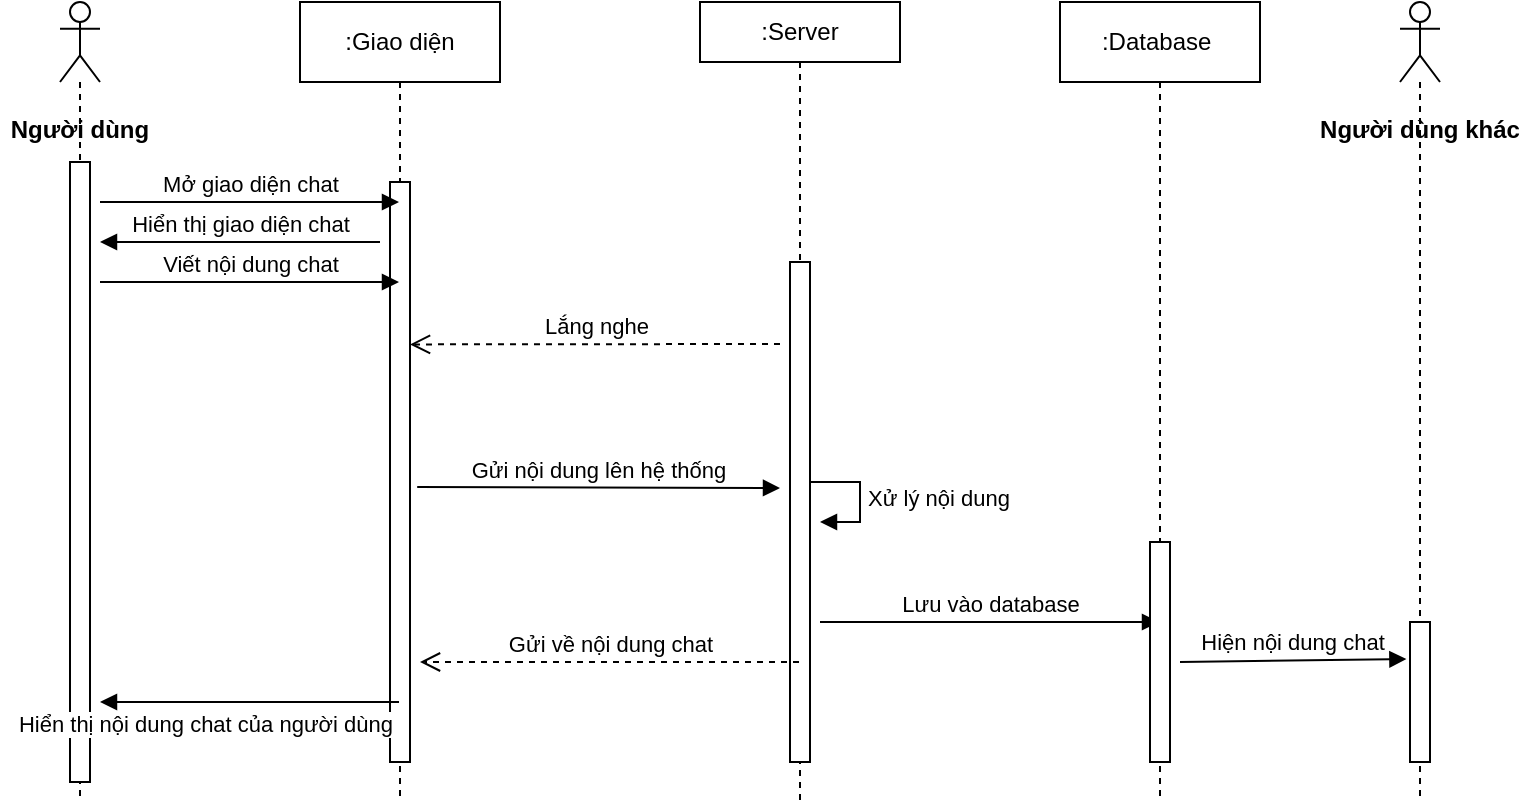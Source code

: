 <mxfile version="14.1.8" type="github">
  <diagram id="kgpKYQtTHZ0yAKxKKP6v" name="Page-1">
    <mxGraphModel dx="1038" dy="580" grid="1" gridSize="10" guides="1" tooltips="1" connect="1" arrows="1" fold="1" page="1" pageScale="1" pageWidth="850" pageHeight="1100" math="0" shadow="0">
      <root>
        <mxCell id="0" />
        <mxCell id="1" parent="0" />
        <mxCell id="zu01XNkdo3hgpXdUpyDp-1" value="" style="shape=umlLifeline;participant=umlActor;perimeter=lifelinePerimeter;whiteSpace=wrap;html=1;container=1;collapsible=0;recursiveResize=0;verticalAlign=top;spacingTop=36;outlineConnect=0;" parent="1" vertex="1">
          <mxGeometry x="120" y="40" width="20" height="400" as="geometry" />
        </mxCell>
        <mxCell id="zu01XNkdo3hgpXdUpyDp-5" value="" style="html=1;points=[];perimeter=orthogonalPerimeter;" parent="zu01XNkdo3hgpXdUpyDp-1" vertex="1">
          <mxGeometry x="5" y="80" width="10" height="310" as="geometry" />
        </mxCell>
        <mxCell id="zu01XNkdo3hgpXdUpyDp-2" value=":Giao diện" style="shape=umlLifeline;perimeter=lifelinePerimeter;whiteSpace=wrap;html=1;container=1;collapsible=0;recursiveResize=0;outlineConnect=0;" parent="1" vertex="1">
          <mxGeometry x="240" y="40" width="100" height="400" as="geometry" />
        </mxCell>
        <mxCell id="zu01XNkdo3hgpXdUpyDp-6" value="" style="html=1;points=[];perimeter=orthogonalPerimeter;" parent="zu01XNkdo3hgpXdUpyDp-2" vertex="1">
          <mxGeometry x="45" y="90" width="10" height="290" as="geometry" />
        </mxCell>
        <mxCell id="zu01XNkdo3hgpXdUpyDp-3" value=":Server" style="shape=umlLifeline;perimeter=lifelinePerimeter;whiteSpace=wrap;html=1;container=1;collapsible=0;recursiveResize=0;outlineConnect=0;size=30;" parent="1" vertex="1">
          <mxGeometry x="440" y="40" width="100" height="400" as="geometry" />
        </mxCell>
        <mxCell id="zu01XNkdo3hgpXdUpyDp-9" value="" style="html=1;points=[];perimeter=orthogonalPerimeter;" parent="zu01XNkdo3hgpXdUpyDp-3" vertex="1">
          <mxGeometry x="45" y="130" width="10" height="250" as="geometry" />
        </mxCell>
        <mxCell id="zu01XNkdo3hgpXdUpyDp-14" value="Xử lý nội dung" style="edgeStyle=orthogonalEdgeStyle;html=1;align=left;spacingLeft=2;endArrow=block;rounded=0;entryX=1;entryY=0;" parent="zu01XNkdo3hgpXdUpyDp-3" edge="1">
          <mxGeometry relative="1" as="geometry">
            <mxPoint x="55" y="240" as="sourcePoint" />
            <Array as="points">
              <mxPoint x="80" y="240" />
            </Array>
            <mxPoint x="60" y="260" as="targetPoint" />
          </mxGeometry>
        </mxCell>
        <mxCell id="ZK5vzvqSoas4yiolMOlN-3" value="Lưu vào database" style="html=1;verticalAlign=bottom;endArrow=block;" parent="zu01XNkdo3hgpXdUpyDp-3" target="ZK5vzvqSoas4yiolMOlN-1" edge="1">
          <mxGeometry width="80" relative="1" as="geometry">
            <mxPoint x="60" y="310" as="sourcePoint" />
            <mxPoint x="140" y="310" as="targetPoint" />
            <Array as="points">
              <mxPoint x="80" y="310" />
            </Array>
          </mxGeometry>
        </mxCell>
        <mxCell id="zu01XNkdo3hgpXdUpyDp-4" value="Người dùng" style="text;align=center;fontStyle=1;verticalAlign=middle;spacingLeft=3;spacingRight=3;strokeColor=none;rotatable=0;points=[[0,0.5],[1,0.5]];portConstraint=eastwest;" parent="1" vertex="1">
          <mxGeometry x="90" y="90" width="80" height="26" as="geometry" />
        </mxCell>
        <mxCell id="zu01XNkdo3hgpXdUpyDp-7" value="Mở giao diện chat" style="html=1;verticalAlign=bottom;endArrow=block;" parent="1" target="zu01XNkdo3hgpXdUpyDp-2" edge="1">
          <mxGeometry width="80" relative="1" as="geometry">
            <mxPoint x="140" y="140" as="sourcePoint" />
            <mxPoint x="310" y="140" as="targetPoint" />
          </mxGeometry>
        </mxCell>
        <mxCell id="zu01XNkdo3hgpXdUpyDp-8" value="Hiển thị giao diện chat" style="html=1;verticalAlign=bottom;endArrow=block;" parent="1" edge="1">
          <mxGeometry width="80" relative="1" as="geometry">
            <mxPoint x="280" y="160" as="sourcePoint" />
            <mxPoint x="140" y="160" as="targetPoint" />
            <Array as="points">
              <mxPoint x="210" y="160" />
            </Array>
          </mxGeometry>
        </mxCell>
        <mxCell id="zu01XNkdo3hgpXdUpyDp-10" value="Lắng nghe" style="html=1;verticalAlign=bottom;endArrow=open;dashed=1;endSize=8;entryX=1;entryY=0.28;entryDx=0;entryDy=0;entryPerimeter=0;" parent="1" target="zu01XNkdo3hgpXdUpyDp-6" edge="1">
          <mxGeometry relative="1" as="geometry">
            <mxPoint x="480" y="211" as="sourcePoint" />
            <mxPoint x="490" y="200" as="targetPoint" />
          </mxGeometry>
        </mxCell>
        <mxCell id="zu01XNkdo3hgpXdUpyDp-11" value="Viết nội dung chat" style="html=1;verticalAlign=bottom;endArrow=block;" parent="1" target="zu01XNkdo3hgpXdUpyDp-2" edge="1">
          <mxGeometry width="80" relative="1" as="geometry">
            <mxPoint x="140" y="180" as="sourcePoint" />
            <mxPoint x="320" y="240" as="targetPoint" />
            <Array as="points">
              <mxPoint x="230" y="180" />
            </Array>
          </mxGeometry>
        </mxCell>
        <mxCell id="zu01XNkdo3hgpXdUpyDp-12" value="Gửi nội dung lên hệ thống" style="html=1;verticalAlign=bottom;endArrow=block;exitX=1.36;exitY=0.526;exitDx=0;exitDy=0;exitPerimeter=0;" parent="1" source="zu01XNkdo3hgpXdUpyDp-6" edge="1">
          <mxGeometry width="80" relative="1" as="geometry">
            <mxPoint x="490" y="260" as="sourcePoint" />
            <mxPoint x="480" y="283" as="targetPoint" />
          </mxGeometry>
        </mxCell>
        <mxCell id="zu01XNkdo3hgpXdUpyDp-15" value="Gửi về nội dung chat" style="html=1;verticalAlign=bottom;endArrow=open;dashed=1;endSize=8;" parent="1" source="zu01XNkdo3hgpXdUpyDp-3" edge="1">
          <mxGeometry relative="1" as="geometry">
            <mxPoint x="570" y="320" as="sourcePoint" />
            <mxPoint x="300" y="370" as="targetPoint" />
            <Array as="points">
              <mxPoint x="420" y="370" />
            </Array>
          </mxGeometry>
        </mxCell>
        <mxCell id="zu01XNkdo3hgpXdUpyDp-17" value="Hiển thị nội dung chat của người dùng&amp;nbsp;" style="html=1;verticalAlign=bottom;endArrow=block;" parent="1" source="zu01XNkdo3hgpXdUpyDp-2" edge="1">
          <mxGeometry x="0.286" y="20" width="80" relative="1" as="geometry">
            <mxPoint x="280" y="330" as="sourcePoint" />
            <mxPoint x="140" y="390" as="targetPoint" />
            <Array as="points">
              <mxPoint x="240" y="390" />
            </Array>
            <mxPoint as="offset" />
          </mxGeometry>
        </mxCell>
        <mxCell id="ZK5vzvqSoas4yiolMOlN-1" value=":Database&amp;nbsp;" style="shape=umlLifeline;perimeter=lifelinePerimeter;whiteSpace=wrap;html=1;container=1;collapsible=0;recursiveResize=0;outlineConnect=0;" parent="1" vertex="1">
          <mxGeometry x="620" y="40" width="100" height="400" as="geometry" />
        </mxCell>
        <mxCell id="ZK5vzvqSoas4yiolMOlN-2" value="" style="html=1;points=[];perimeter=orthogonalPerimeter;" parent="ZK5vzvqSoas4yiolMOlN-1" vertex="1">
          <mxGeometry x="45" y="270" width="10" height="110" as="geometry" />
        </mxCell>
        <mxCell id="ZK5vzvqSoas4yiolMOlN-7" value="Hiện nội dung chat" style="html=1;verticalAlign=bottom;endArrow=block;entryX=-0.18;entryY=0.265;entryDx=0;entryDy=0;entryPerimeter=0;" parent="ZK5vzvqSoas4yiolMOlN-1" target="ZK5vzvqSoas4yiolMOlN-6" edge="1">
          <mxGeometry width="80" relative="1" as="geometry">
            <mxPoint x="60" y="330" as="sourcePoint" />
            <mxPoint x="140" y="330" as="targetPoint" />
          </mxGeometry>
        </mxCell>
        <mxCell id="ZK5vzvqSoas4yiolMOlN-4" value="" style="shape=umlLifeline;participant=umlActor;perimeter=lifelinePerimeter;whiteSpace=wrap;html=1;container=1;collapsible=0;recursiveResize=0;verticalAlign=top;spacingTop=36;outlineConnect=0;" parent="1" vertex="1">
          <mxGeometry x="790" y="40" width="20" height="400" as="geometry" />
        </mxCell>
        <mxCell id="ZK5vzvqSoas4yiolMOlN-6" value="" style="html=1;points=[];perimeter=orthogonalPerimeter;" parent="ZK5vzvqSoas4yiolMOlN-4" vertex="1">
          <mxGeometry x="5" y="310" width="10" height="70" as="geometry" />
        </mxCell>
        <mxCell id="ZK5vzvqSoas4yiolMOlN-5" value="Người dùng khác" style="text;align=center;fontStyle=1;verticalAlign=middle;spacingLeft=3;spacingRight=3;strokeColor=none;rotatable=0;points=[[0,0.5],[1,0.5]];portConstraint=eastwest;" parent="1" vertex="1">
          <mxGeometry x="760" y="90" width="80" height="26" as="geometry" />
        </mxCell>
      </root>
    </mxGraphModel>
  </diagram>
</mxfile>
